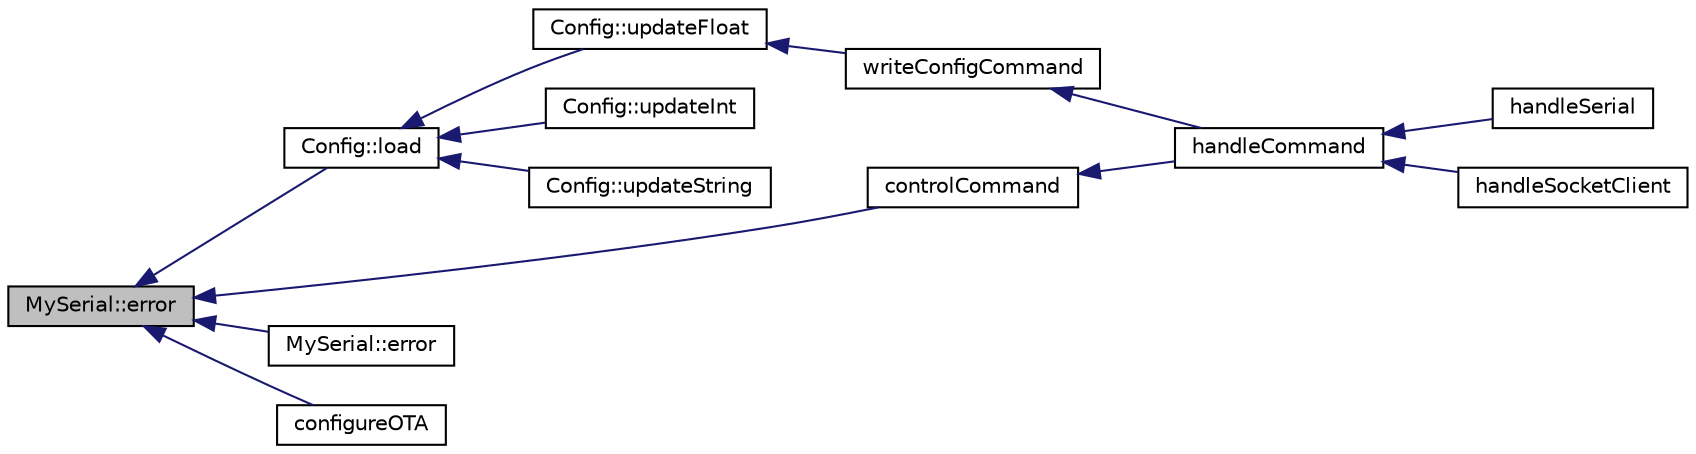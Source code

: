 digraph "MySerial::error"
{
  edge [fontname="Helvetica",fontsize="10",labelfontname="Helvetica",labelfontsize="10"];
  node [fontname="Helvetica",fontsize="10",shape=record];
  rankdir="LR";
  Node29 [label="MySerial::error",height=0.2,width=0.4,color="black", fillcolor="grey75", style="filled", fontcolor="black"];
  Node29 -> Node30 [dir="back",color="midnightblue",fontsize="10",style="solid",fontname="Helvetica"];
  Node30 [label="Config::load",height=0.2,width=0.4,color="black", fillcolor="white", style="filled",URL="$class_config.html#a03f274849bd304018c08ad974baea23a"];
  Node30 -> Node31 [dir="back",color="midnightblue",fontsize="10",style="solid",fontname="Helvetica"];
  Node31 [label="Config::updateFloat",height=0.2,width=0.4,color="black", fillcolor="white", style="filled",URL="$class_config.html#a3844877d4dc6bdcb085dacf5abfdb0f1"];
  Node31 -> Node32 [dir="back",color="midnightblue",fontsize="10",style="solid",fontname="Helvetica"];
  Node32 [label="writeConfigCommand",height=0.2,width=0.4,color="black", fillcolor="white", style="filled",URL="$handle_controls_8cpp.html#a080baa58b224c1b1865dd2d9426e1be8"];
  Node32 -> Node33 [dir="back",color="midnightblue",fontsize="10",style="solid",fontname="Helvetica"];
  Node33 [label="handleCommand",height=0.2,width=0.4,color="black", fillcolor="white", style="filled",URL="$handle_controls_8h.html#a4acbbcfe3d8e6d51b3b88c436394f69c"];
  Node33 -> Node34 [dir="back",color="midnightblue",fontsize="10",style="solid",fontname="Helvetica"];
  Node34 [label="handleSerial",height=0.2,width=0.4,color="black", fillcolor="white", style="filled",URL="$handle_controls_8h.html#adfe2fbf5c353b826657ce504ad1713ee"];
  Node33 -> Node35 [dir="back",color="midnightblue",fontsize="10",style="solid",fontname="Helvetica"];
  Node35 [label="handleSocketClient",height=0.2,width=0.4,color="black", fillcolor="white", style="filled",URL="$_my_wi_fi_8h.html#ac83abf0f34d8a4da2128e9e70a4f3d41"];
  Node30 -> Node36 [dir="back",color="midnightblue",fontsize="10",style="solid",fontname="Helvetica"];
  Node36 [label="Config::updateInt",height=0.2,width=0.4,color="black", fillcolor="white", style="filled",URL="$class_config.html#a66c104fe95f9d4e8ef5b0c255b33c2a3"];
  Node30 -> Node37 [dir="back",color="midnightblue",fontsize="10",style="solid",fontname="Helvetica"];
  Node37 [label="Config::updateString",height=0.2,width=0.4,color="black", fillcolor="white", style="filled",URL="$class_config.html#af302d03b39f6072a7ecfdb541bd0297d"];
  Node29 -> Node38 [dir="back",color="midnightblue",fontsize="10",style="solid",fontname="Helvetica"];
  Node38 [label="controlCommand",height=0.2,width=0.4,color="black", fillcolor="white", style="filled",URL="$handle_controls_8cpp.html#abd59f11dc77c8711ccf8beb47b4b8461"];
  Node38 -> Node33 [dir="back",color="midnightblue",fontsize="10",style="solid",fontname="Helvetica"];
  Node29 -> Node39 [dir="back",color="midnightblue",fontsize="10",style="solid",fontname="Helvetica"];
  Node39 [label="MySerial::error",height=0.2,width=0.4,color="black", fillcolor="white", style="filled",URL="$class_my_serial.html#ab8794610bbf35e99fcc660624b33725c"];
  Node29 -> Node40 [dir="back",color="midnightblue",fontsize="10",style="solid",fontname="Helvetica"];
  Node40 [label="configureOTA",height=0.2,width=0.4,color="black", fillcolor="white", style="filled",URL="$_my_wi_fi_8h.html#ab2dd4134ce462e0087721cf2cbbb9397"];
}
